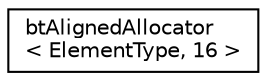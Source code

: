 digraph "Graphical Class Hierarchy"
{
  edge [fontname="Helvetica",fontsize="10",labelfontname="Helvetica",labelfontsize="10"];
  node [fontname="Helvetica",fontsize="10",shape=record];
  rankdir="LR";
  Node1 [label="btAlignedAllocator\l\< ElementType, 16 \>",height=0.2,width=0.4,color="black", fillcolor="white", style="filled",URL="$classbt_aligned_allocator.html"];
}
